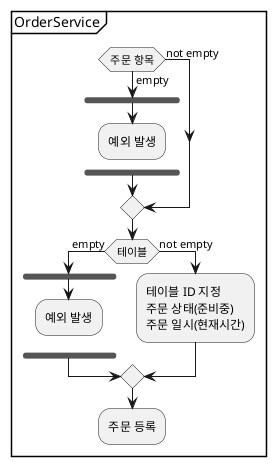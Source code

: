 @startuml
    partition OrderService {
        if (주문 항목) then (empty)
            fork
                :예외 발생;
                detach
            end fork
            else (not empty)
        endif
        if (테이블) then (empty)
            fork
                :예외 발생;
                detach
            end fork
            else (not empty)
                :테이블 ID 지정\n주문 상태(준비중)\n주문 일시(현재시간);
        endif
        :주문 등록;
    }
@enduml

@startuml
    partition OrderService {
       if (주문 상태) then (완료)
           fork
               :예외 발생;
               detach
           end fork
           else (준비중 or 식사중)
           :준비중 ➔ 식사중;
           :식사중 ➔ 완료;
       endif
       :주문 상태 변경;
    }
@enduml